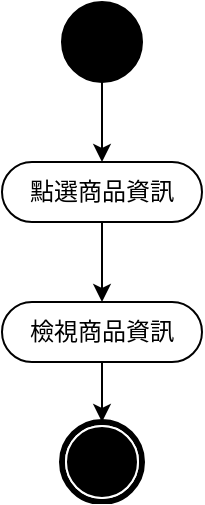 <mxfile version="12.9.13" type="device"><diagram id="40CzY5tXzhb_heYd7bts" name="第1頁"><mxGraphModel dx="1086" dy="806" grid="1" gridSize="10" guides="1" tooltips="1" connect="1" arrows="1" fold="1" page="1" pageScale="1" pageWidth="827" pageHeight="1169" math="0" shadow="0"><root><mxCell id="0"/><mxCell id="1" parent="0"/><mxCell id="PWvqwVmaMcC6t2E-o0_W-1" style="edgeStyle=orthogonalEdgeStyle;rounded=0;orthogonalLoop=1;jettySize=auto;html=1;entryX=0.5;entryY=0;entryDx=0;entryDy=0;" parent="1" source="PWvqwVmaMcC6t2E-o0_W-2" target="PWvqwVmaMcC6t2E-o0_W-3" edge="1"><mxGeometry relative="1" as="geometry"/></mxCell><mxCell id="PWvqwVmaMcC6t2E-o0_W-2" value="" style="ellipse;whiteSpace=wrap;html=1;rounded=0;shadow=0;comic=0;labelBackgroundColor=none;strokeWidth=1;fillColor=#000000;fontFamily=Verdana;fontSize=12;align=center;" parent="1" vertex="1"><mxGeometry x="380" y="30" width="40" height="40" as="geometry"/></mxCell><mxCell id="PWvqwVmaMcC6t2E-o0_W-3" value="點選商品資訊" style="rounded=1;whiteSpace=wrap;html=1;shadow=0;comic=0;labelBackgroundColor=none;strokeWidth=1;fontFamily=Verdana;fontSize=12;align=center;arcSize=50;" parent="1" vertex="1"><mxGeometry x="350" y="110" width="100" height="30" as="geometry"/></mxCell><mxCell id="PWvqwVmaMcC6t2E-o0_W-4" style="edgeStyle=orthogonalEdgeStyle;rounded=0;orthogonalLoop=1;jettySize=auto;html=1;entryX=0.5;entryY=0;entryDx=0;entryDy=0;exitX=0.5;exitY=1;exitDx=0;exitDy=0;" parent="1" source="PWvqwVmaMcC6t2E-o0_W-3" target="PWvqwVmaMcC6t2E-o0_W-7" edge="1"><mxGeometry relative="1" as="geometry"><mxPoint x="327" y="165" as="sourcePoint"/><mxPoint x="400" y="170" as="targetPoint"/></mxGeometry></mxCell><mxCell id="PWvqwVmaMcC6t2E-o0_W-5" value="" style="shape=mxgraph.bpmn.shape;html=1;verticalLabelPosition=bottom;labelBackgroundColor=#ffffff;verticalAlign=top;perimeter=ellipsePerimeter;outline=end;symbol=terminate;rounded=0;shadow=0;comic=0;strokeWidth=1;fontFamily=Verdana;fontSize=12;align=center;" parent="1" vertex="1"><mxGeometry x="380" y="240" width="40" height="40" as="geometry"/></mxCell><mxCell id="PWvqwVmaMcC6t2E-o0_W-6" style="edgeStyle=orthogonalEdgeStyle;rounded=0;orthogonalLoop=1;jettySize=auto;html=1;entryX=0.5;entryY=0;entryDx=0;entryDy=0;" parent="1" source="PWvqwVmaMcC6t2E-o0_W-7" target="PWvqwVmaMcC6t2E-o0_W-5" edge="1"><mxGeometry relative="1" as="geometry"><mxPoint x="400" y="250" as="targetPoint"/></mxGeometry></mxCell><mxCell id="PWvqwVmaMcC6t2E-o0_W-7" value="檢視商品資訊" style="rounded=1;whiteSpace=wrap;html=1;shadow=0;comic=0;labelBackgroundColor=none;strokeWidth=1;fontFamily=Verdana;fontSize=12;align=center;arcSize=50;" parent="1" vertex="1"><mxGeometry x="350" y="180" width="100" height="30" as="geometry"/></mxCell></root></mxGraphModel></diagram></mxfile>